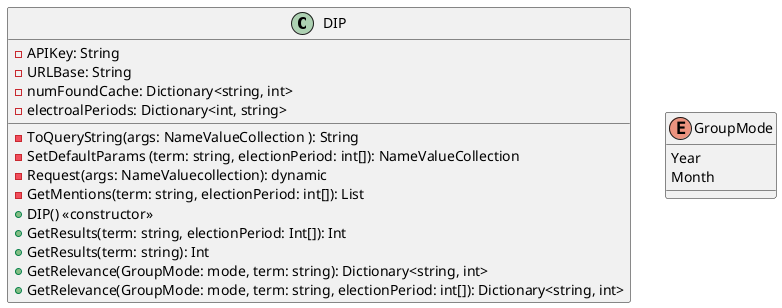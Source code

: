 @startuml
class "DIP" {
    - APIKey: String
    - URLBase: String
    - numFoundCache: Dictionary<string, int>
    - electroalPeriods: Dictionary<int, string>
    - ToQueryString(args: NameValueCollection ): String
    - SetDefaultParams (term: string, electionPeriod: int[]): NameValueCollection
    - Request(args: NameValuecollection): dynamic
    - GetMentions(term: string, electionPeriod: int[]): List
    + DIP() << constructor >>
    + GetResults(term: string, electionPeriod: Int[]): Int 
    + GetResults(term: string): Int 
    + GetRelevance(GroupMode: mode, term: string): Dictionary<string, int>
    + GetRelevance(GroupMode: mode, term: string, electionPeriod: int[]): Dictionary<string, int>
}

enum GroupMode{
  Year
  Month
}
@enduml